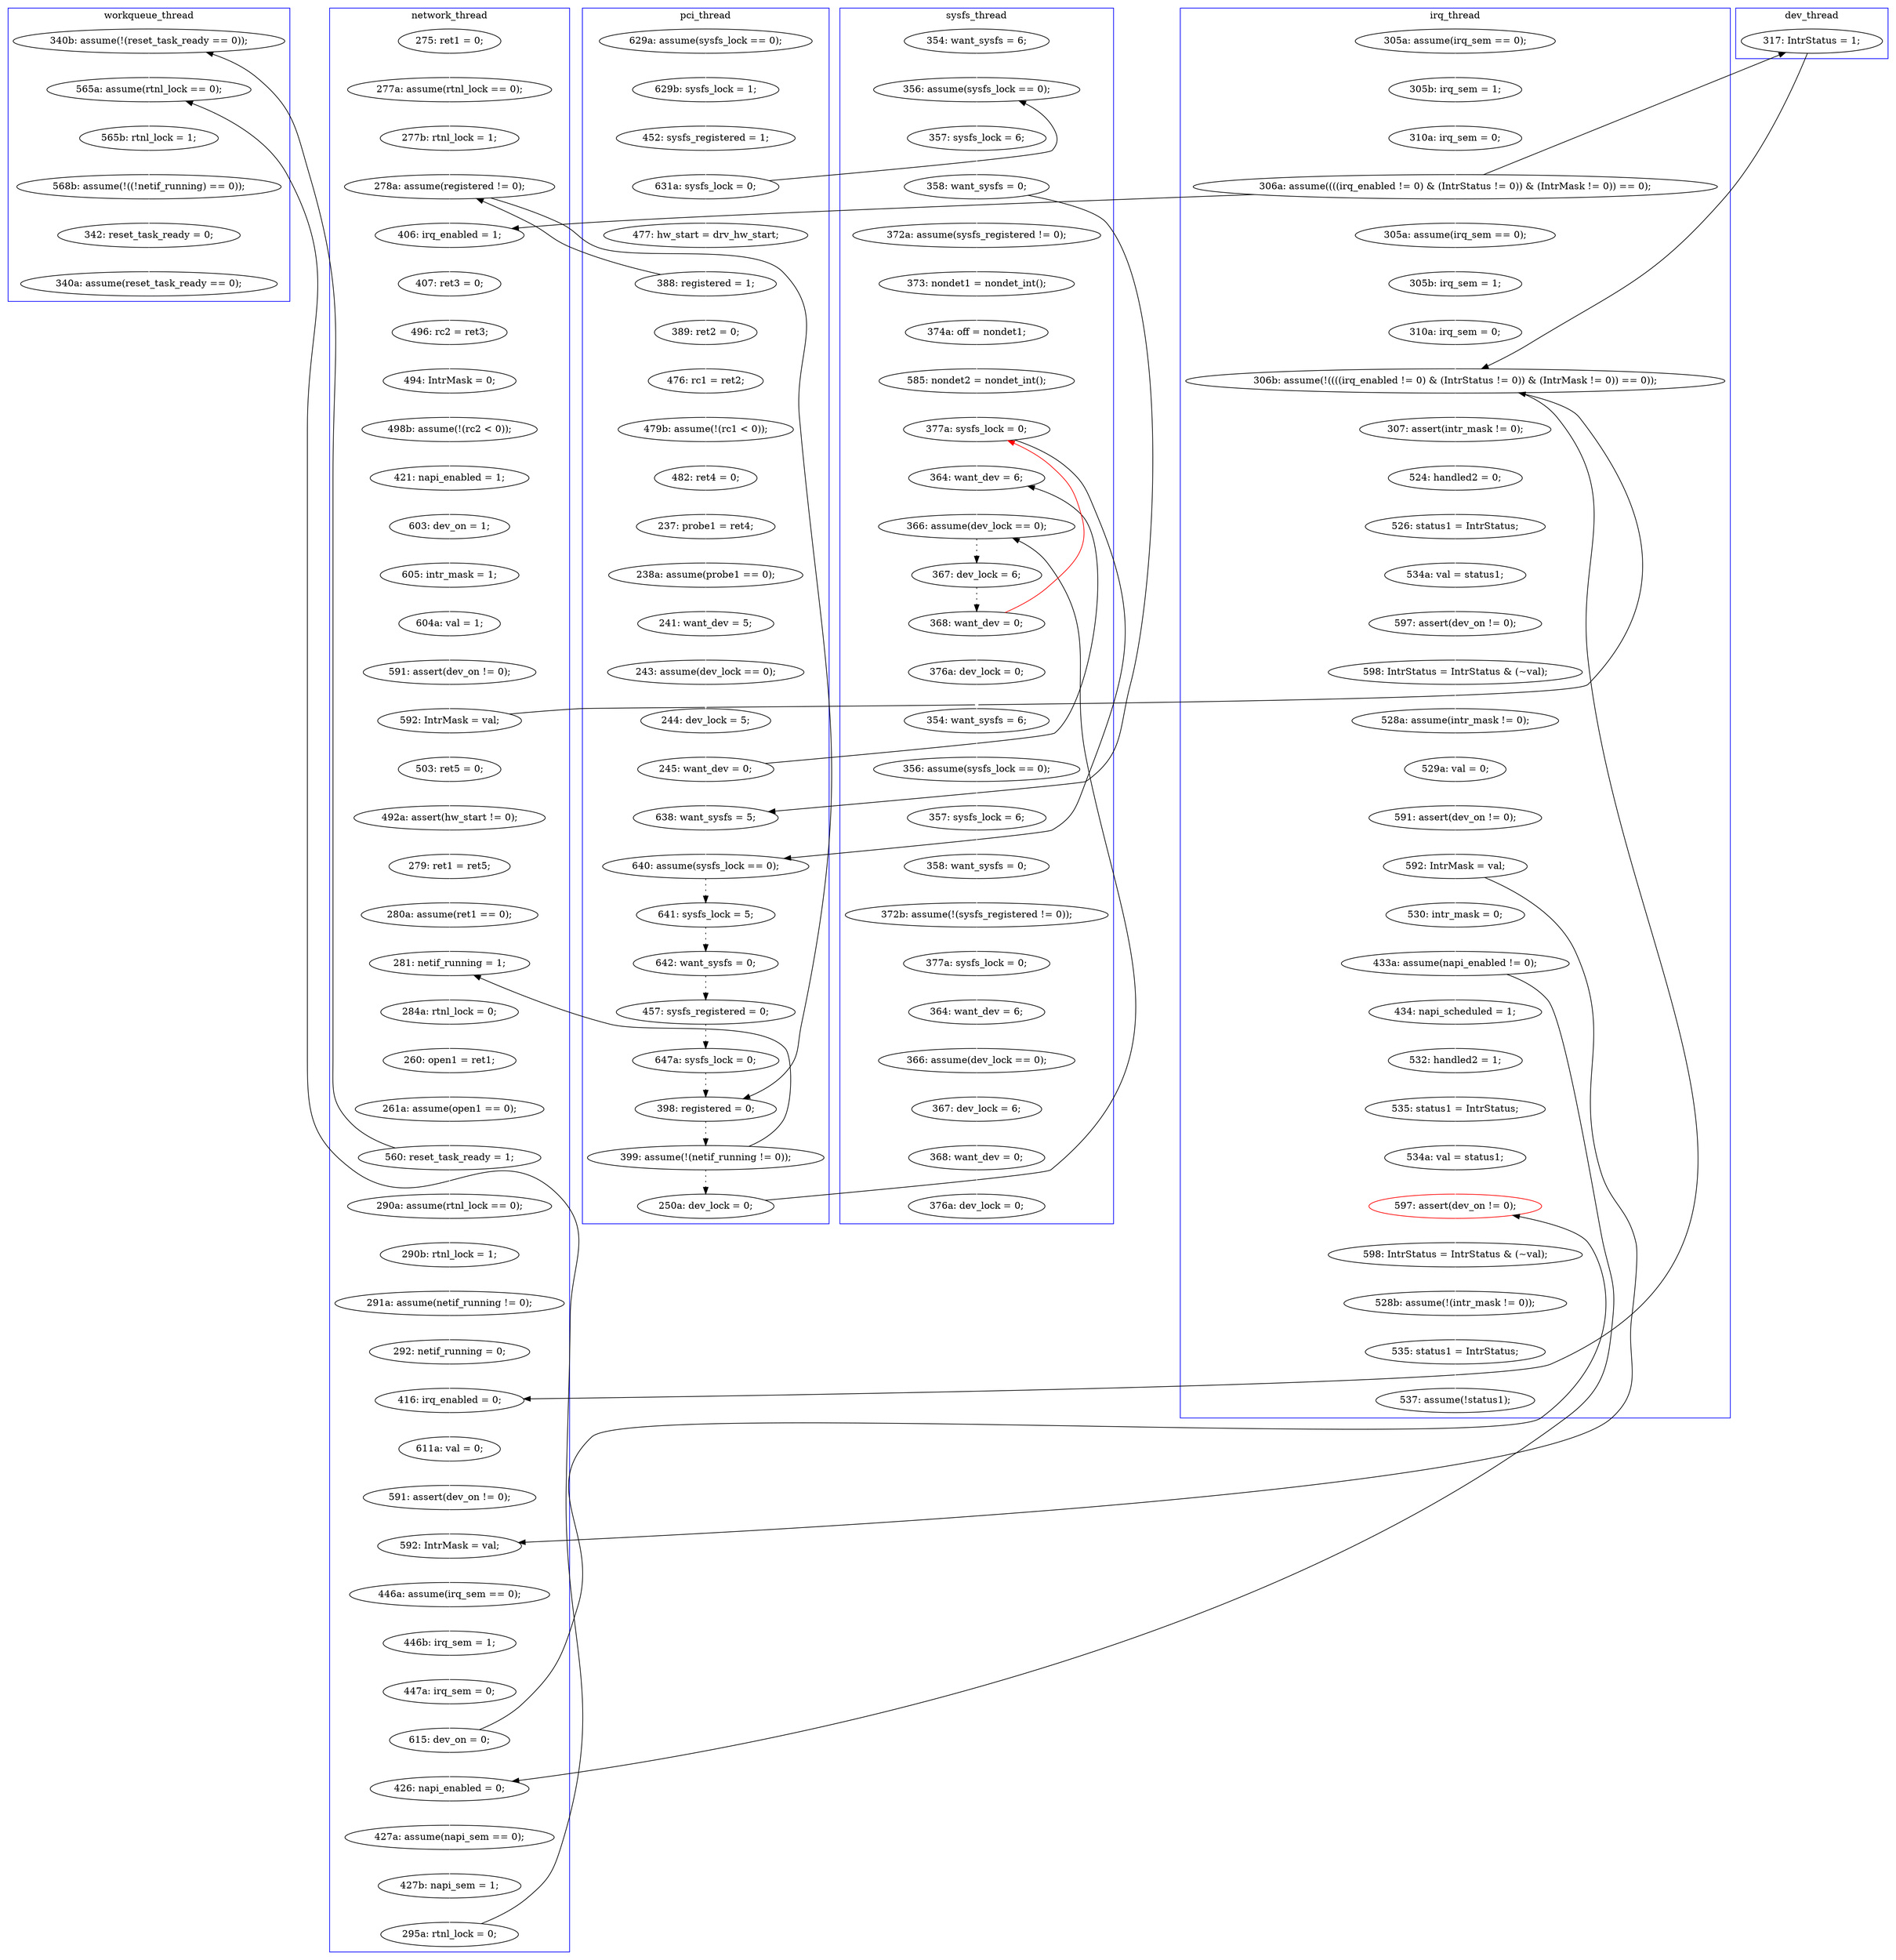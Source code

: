 digraph Counterexample {
	152 -> 154 [color = white, style = solid]
	151 -> 238 [color = black, style = solid, constraint = false]
	132 -> 135 [color = white, style = solid]
	68 -> 101 [color = white, style = solid]
	209 -> 211 [color = white, style = solid]
	258 -> 274 [color = black, style = solid, constraint = false]
	184 -> 197 [color = black, style = solid, constraint = false]
	267 -> 270 [color = black, style = solid, constraint = false]
	154 -> 155 [color = white, style = solid]
	96 -> 102 [color = black, style = solid, constraint = false]
	263 -> 264 [color = white, style = solid]
	35 -> 40 [color = white, style = solid]
	222 -> 223 [color = white, style = solid]
	147 -> 152 [color = white, style = solid]
	97 -> 238 [color = white, style = solid]
	33 -> 35 [color = white, style = solid]
	199 -> 206 [color = white, style = solid]
	80 -> 81 [color = white, style = solid]
	155 -> 197 [color = black, style = solid, constraint = false]
	264 -> 267 [color = white, style = solid]
	113 -> 114 [color = white, style = solid]
	79 -> 80 [color = white, style = solid]
	160 -> 163 [color = white, style = solid]
	274 -> 275 [color = white, style = solid]
	206 -> 207 [color = white, style = solid]
	31 -> 33 [color = white, style = solid]
	234 -> 237 [color = white, style = solid]
	128 -> 130 [color = white, style = solid]
	232 -> 234 [color = white, style = solid]
	81 -> 82 [color = white, style = solid]
	229 -> 230 [color = white, style = solid]
	270 -> 271 [color = white, style = solid]
	289 -> 290 [color = white, style = solid]
	87 -> 90 [color = white, style = solid]
	287 -> 289 [color = white, style = solid]
	181 -> 183 [color = white, style = solid]
	273 -> 279 [color = white, style = solid]
	104 -> 110 [color = black, style = dotted]
	223 -> 236 [color = black, style = solid, constraint = false]
	237 -> 274 [color = white, style = solid]
	254 -> 255 [color = white, style = solid]
	57 -> 60 [color = white, style = solid]
	236 -> 254 [color = white, style = solid]
	262 -> 263 [color = white, style = solid]
	176 -> 270 [color = white, style = solid]
	286 -> 287 [color = white, style = solid]
	243 -> 244 [color = white, style = solid]
	85 -> 87 [color = white, style = solid]
	101 -> 102 [color = white, style = solid]
	211 -> 212 [color = white, style = solid]
	126 -> 128 [color = white, style = solid]
	64 -> 193 [color = white, style = solid]
	51 -> 61 [color = white, style = solid]
	41 -> 52 [color = white, style = solid]
	60 -> 63 [color = white, style = solid]
	239 -> 240 [color = black, style = dotted]
	275 -> 283 [color = white, style = solid]
	212 -> 215 [color = white, style = solid]
	135 -> 139 [color = white, style = solid]
	233 -> 236 [color = white, style = solid]
	125 -> 126 [color = white, style = solid]
	223 -> 225 [color = white, style = solid]
	215 -> 216 [color = white, style = solid]
	165 -> 166 [color = white, style = solid]
	258 -> 262 [color = white, style = solid]
	193 -> 194 [color = white, style = solid]
	40 -> 41 [color = white, style = solid]
	28 -> 31 [color = white, style = solid]
	61 -> 64 [color = white, style = solid]
	67 -> 68 [color = white, style = solid]
	240 -> 241 [color = white, style = solid]
	108 -> 113 [color = white, style = solid]
	244 -> 245 [color = white, style = solid]
	110 -> 127 [color = black, style = dotted]
	180 -> 181 [color = white, style = solid]
	283 -> 295 [color = white, style = solid]
	195 -> 197 [color = white, style = solid]
	116 -> 125 [color = white, style = solid]
	82 -> 101 [color = black, style = solid, constraint = false]
	139 -> 147 [color = white, style = solid]
	145 -> 165 [color = black, style = solid, constraint = false]
	33 -> 80 [color = black, style = solid, constraint = false]
	174 -> 176 [color = black, style = solid, constraint = false]
	159 -> 160 [color = white, style = solid]
	50 -> 51 [color = white, style = solid]
	56 -> 57 [color = white, style = solid]
	170 -> 174 [color = white, style = solid]
	90 -> 96 [color = white, style = solid]
	167 -> 170 [color = white, style = solid]
	246 -> 249 [color = white, style = solid]
	249 -> 286 [color = white, style = solid]
	291 -> 294 [color = white, style = solid]
	27 -> 28 [color = white, style = solid]
	55 -> 56 [color = white, style = solid]
	186 -> 198 [color = white, style = solid]
	216 -> 222 [color = white, style = solid]
	198 -> 218 [color = white, style = solid]
	197 -> 198 [color = black, style = solid, constraint = false]
	238 -> 239 [color = black, style = dotted]
	166 -> 167 [color = white, style = solid]
	163 -> 165 [color = white, style = solid]
	290 -> 291 [color = white, style = solid]
	194 -> 195 [color = white, style = solid]
	271 -> 273 [color = white, style = solid]
	279 -> 282 [color = white, style = solid]
	66 -> 67 [color = white, style = solid]
	68 -> 97 [color = black, style = solid, constraint = false]
	218 -> 233 [color = white, style = solid]
	158 -> 159 [color = white, style = solid]
	96 -> 97 [color = white, style = solid]
	144 -> 145 [color = black, style = dotted]
	230 -> 232 [color = white, style = solid]
	127 -> 144 [color = black, style = dotted]
	114 -> 116 [color = white, style = solid]
	225 -> 229 [color = white, style = solid]
	183 -> 186 [color = white, style = solid]
	241 -> 243 [color = white, style = solid]
	52 -> 55 [color = white, style = solid]
	256 -> 258 [color = white, style = solid]
	207 -> 209 [color = white, style = solid]
	84 -> 85 [color = white, style = solid]
	145 -> 151 [color = black, style = dotted]
	64 -> 125 [color = black, style = solid, constraint = false]
	82 -> 84 [color = white, style = solid]
	102 -> 103 [color = black, style = dotted]
	155 -> 158 [color = white, style = solid]
	174 -> 180 [color = white, style = solid]
	130 -> 132 [color = white, style = solid]
	240 -> 96 [color = red, style = solid, constraint = false]
	229 -> 262 [color = black, style = solid, constraint = false]
	245 -> 246 [color = white, style = solid]
	255 -> 256 [color = white, style = solid]
	40 -> 116 [color = black, style = solid, constraint = false]
	295 -> 296 [color = white, style = solid]
	63 -> 66 [color = white, style = solid]
	116 -> 144 [color = black, style = solid, constraint = false]
	103 -> 104 [color = black, style = dotted]
	197 -> 199 [color = white, style = solid]
	64 -> 184 [color = black, style = solid, constraint = false]
	subgraph cluster7 {
		label = dev_thread
		color = blue
		184  [label = "317: IntrStatus = 1;"]
	}
	subgraph cluster2 {
		label = network_thread
		color = blue
		163  [label = "280a: assume(ret1 == 0);"]
		166  [label = "284a: rtnl_lock = 0;"]
		135  [label = "421: napi_enabled = 1;"]
		114  [label = "277b: rtnl_lock = 1;"]
		256  [label = "447a: irq_sem = 0;"]
		154  [label = "591: assert(dev_on != 0);"]
		132  [label = "498b: assume(!(rc2 < 0));"]
		183  [label = "291a: assume(netif_running != 0);"]
		116  [label = "278a: assume(registered != 0);"]
		158  [label = "503: ret5 = 0;"]
		152  [label = "604a: val = 1;"]
		236  [label = "592: IntrMask = val;"]
		147  [label = "605: intr_mask = 1;"]
		160  [label = "279: ret1 = ret5;"]
		126  [label = "407: ret3 = 0;"]
		218  [label = "611a: val = 0;"]
		264  [label = "427b: napi_sem = 1;"]
		262  [label = "426: napi_enabled = 0;"]
		128  [label = "496: rc2 = ret3;"]
		125  [label = "406: irq_enabled = 1;"]
		130  [label = "494: IntrMask = 0;"]
		267  [label = "295a: rtnl_lock = 0;"]
		155  [label = "592: IntrMask = val;"]
		255  [label = "446b: irq_sem = 1;"]
		186  [label = "292: netif_running = 0;"]
		174  [label = "560: reset_task_ready = 1;"]
		167  [label = "260: open1 = ret1;"]
		233  [label = "591: assert(dev_on != 0);"]
		108  [label = "275: ret1 = 0;"]
		263  [label = "427a: assume(napi_sem == 0);"]
		139  [label = "603: dev_on = 1;"]
		254  [label = "446a: assume(irq_sem == 0);"]
		258  [label = "615: dev_on = 0;"]
		181  [label = "290b: rtnl_lock = 1;"]
		113  [label = "277a: assume(rtnl_lock == 0);"]
		198  [label = "416: irq_enabled = 0;"]
		180  [label = "290a: assume(rtnl_lock == 0);"]
		159  [label = "492a: assert(hw_start != 0);"]
		170  [label = "261a: assume(open1 == 0);"]
		165  [label = "281: netif_running = 1;"]
	}
	subgraph cluster6 {
		label = sysfs_thread
		color = blue
		294  [label = "376a: dev_lock = 0;"]
		290  [label = "367: dev_lock = 6;"]
		82  [label = "358: want_sysfs = 0;"]
		291  [label = "368: want_dev = 0;"]
		241  [label = "376a: dev_lock = 0;"]
		96  [label = "377a: sysfs_lock = 0;"]
		240  [label = "368: want_dev = 0;"]
		85  [label = "373: nondet1 = nondet_int();"]
		289  [label = "366: assume(dev_lock == 0);"]
		87  [label = "374a: off = nondet1;"]
		238  [label = "366: assume(dev_lock == 0);"]
		249  [label = "372b: assume(!(sysfs_registered != 0));"]
		287  [label = "364: want_dev = 6;"]
		97  [label = "364: want_dev = 6;"]
		245  [label = "357: sysfs_lock = 6;"]
		244  [label = "356: assume(sysfs_lock == 0);"]
		80  [label = "356: assume(sysfs_lock == 0);"]
		286  [label = "377a: sysfs_lock = 0;"]
		90  [label = "585: nondet2 = nondet_int();"]
		239  [label = "367: dev_lock = 6;"]
		243  [label = "354: want_sysfs = 6;"]
		79  [label = "354: want_sysfs = 6;"]
		81  [label = "357: sysfs_lock = 6;"]
		84  [label = "372a: assume(sysfs_registered != 0);"]
		246  [label = "358: want_sysfs = 0;"]
	}
	subgraph cluster3 {
		label = irq_thread
		color = blue
		283  [label = "528b: assume(!(intr_mask != 0));"]
		211  [label = "597: assert(dev_on != 0);"]
		222  [label = "591: assert(dev_on != 0);"]
		206  [label = "524: handled2 = 0;"]
		295  [label = "535: status1 = IntrStatus;"]
		50  [label = "305a: assume(irq_sem == 0);"]
		194  [label = "305b: irq_sem = 1;"]
		212  [label = "598: IntrStatus = IntrStatus & (~val);"]
		215  [label = "528a: assume(intr_mask != 0);"]
		230  [label = "434: napi_scheduled = 1;"]
		195  [label = "310a: irq_sem = 0;"]
		51  [label = "305b: irq_sem = 1;"]
		64  [label = "306a: assume((((irq_enabled != 0) & (IntrStatus != 0)) & (IntrMask != 0)) == 0);"]
		209  [label = "534a: val = status1;"]
		229  [label = "433a: assume(napi_enabled != 0);"]
		207  [label = "526: status1 = IntrStatus;"]
		223  [label = "592: IntrMask = val;"]
		237  [label = "534a: val = status1;"]
		199  [label = "307: assert(intr_mask != 0);"]
		234  [label = "535: status1 = IntrStatus;"]
		274  [label = "597: assert(dev_on != 0);", color = red]
		296  [label = "537: assume(!status1);"]
		197  [label = "306b: assume(!((((irq_enabled != 0) & (IntrStatus != 0)) & (IntrMask != 0)) == 0));"]
		232  [label = "532: handled2 = 1;"]
		225  [label = "530: intr_mask = 0;"]
		193  [label = "305a: assume(irq_sem == 0);"]
		275  [label = "598: IntrStatus = IntrStatus & (~val);"]
		61  [label = "310a: irq_sem = 0;"]
		216  [label = "529a: val = 0;"]
	}
	subgraph cluster1 {
		label = pci_thread
		color = blue
		41  [label = "389: ret2 = 0;"]
		67  [label = "244: dev_lock = 5;"]
		66  [label = "243: assume(dev_lock == 0);"]
		40  [label = "388: registered = 1;"]
		56  [label = "482: ret4 = 0;"]
		68  [label = "245: want_dev = 0;"]
		151  [label = "250a: dev_lock = 0;"]
		27  [label = "629a: assume(sysfs_lock == 0);"]
		60  [label = "238a: assume(probe1 == 0);"]
		103  [label = "641: sysfs_lock = 5;"]
		55  [label = "479b: assume(!(rc1 < 0));"]
		33  [label = "631a: sysfs_lock = 0;"]
		31  [label = "452: sysfs_registered = 1;"]
		63  [label = "241: want_dev = 5;"]
		35  [label = "477: hw_start = drv_hw_start;"]
		110  [label = "457: sysfs_registered = 0;"]
		52  [label = "476: rc1 = ret2;"]
		104  [label = "642: want_sysfs = 0;"]
		57  [label = "237: probe1 = ret4;"]
		28  [label = "629b: sysfs_lock = 1;"]
		127  [label = "647a: sysfs_lock = 0;"]
		144  [label = "398: registered = 0;"]
		101  [label = "638: want_sysfs = 5;"]
		102  [label = "640: assume(sysfs_lock == 0);"]
		145  [label = "399: assume(!(netif_running != 0));"]
	}
	subgraph cluster5 {
		label = workqueue_thread
		color = blue
		270  [label = "565a: assume(rtnl_lock == 0);"]
		176  [label = "340b: assume(!(reset_task_ready == 0));"]
		271  [label = "565b: rtnl_lock = 1;"]
		282  [label = "340a: assume(reset_task_ready == 0);"]
		273  [label = "568b: assume(!((!netif_running) == 0));"]
		279  [label = "342: reset_task_ready = 0;"]
	}
}